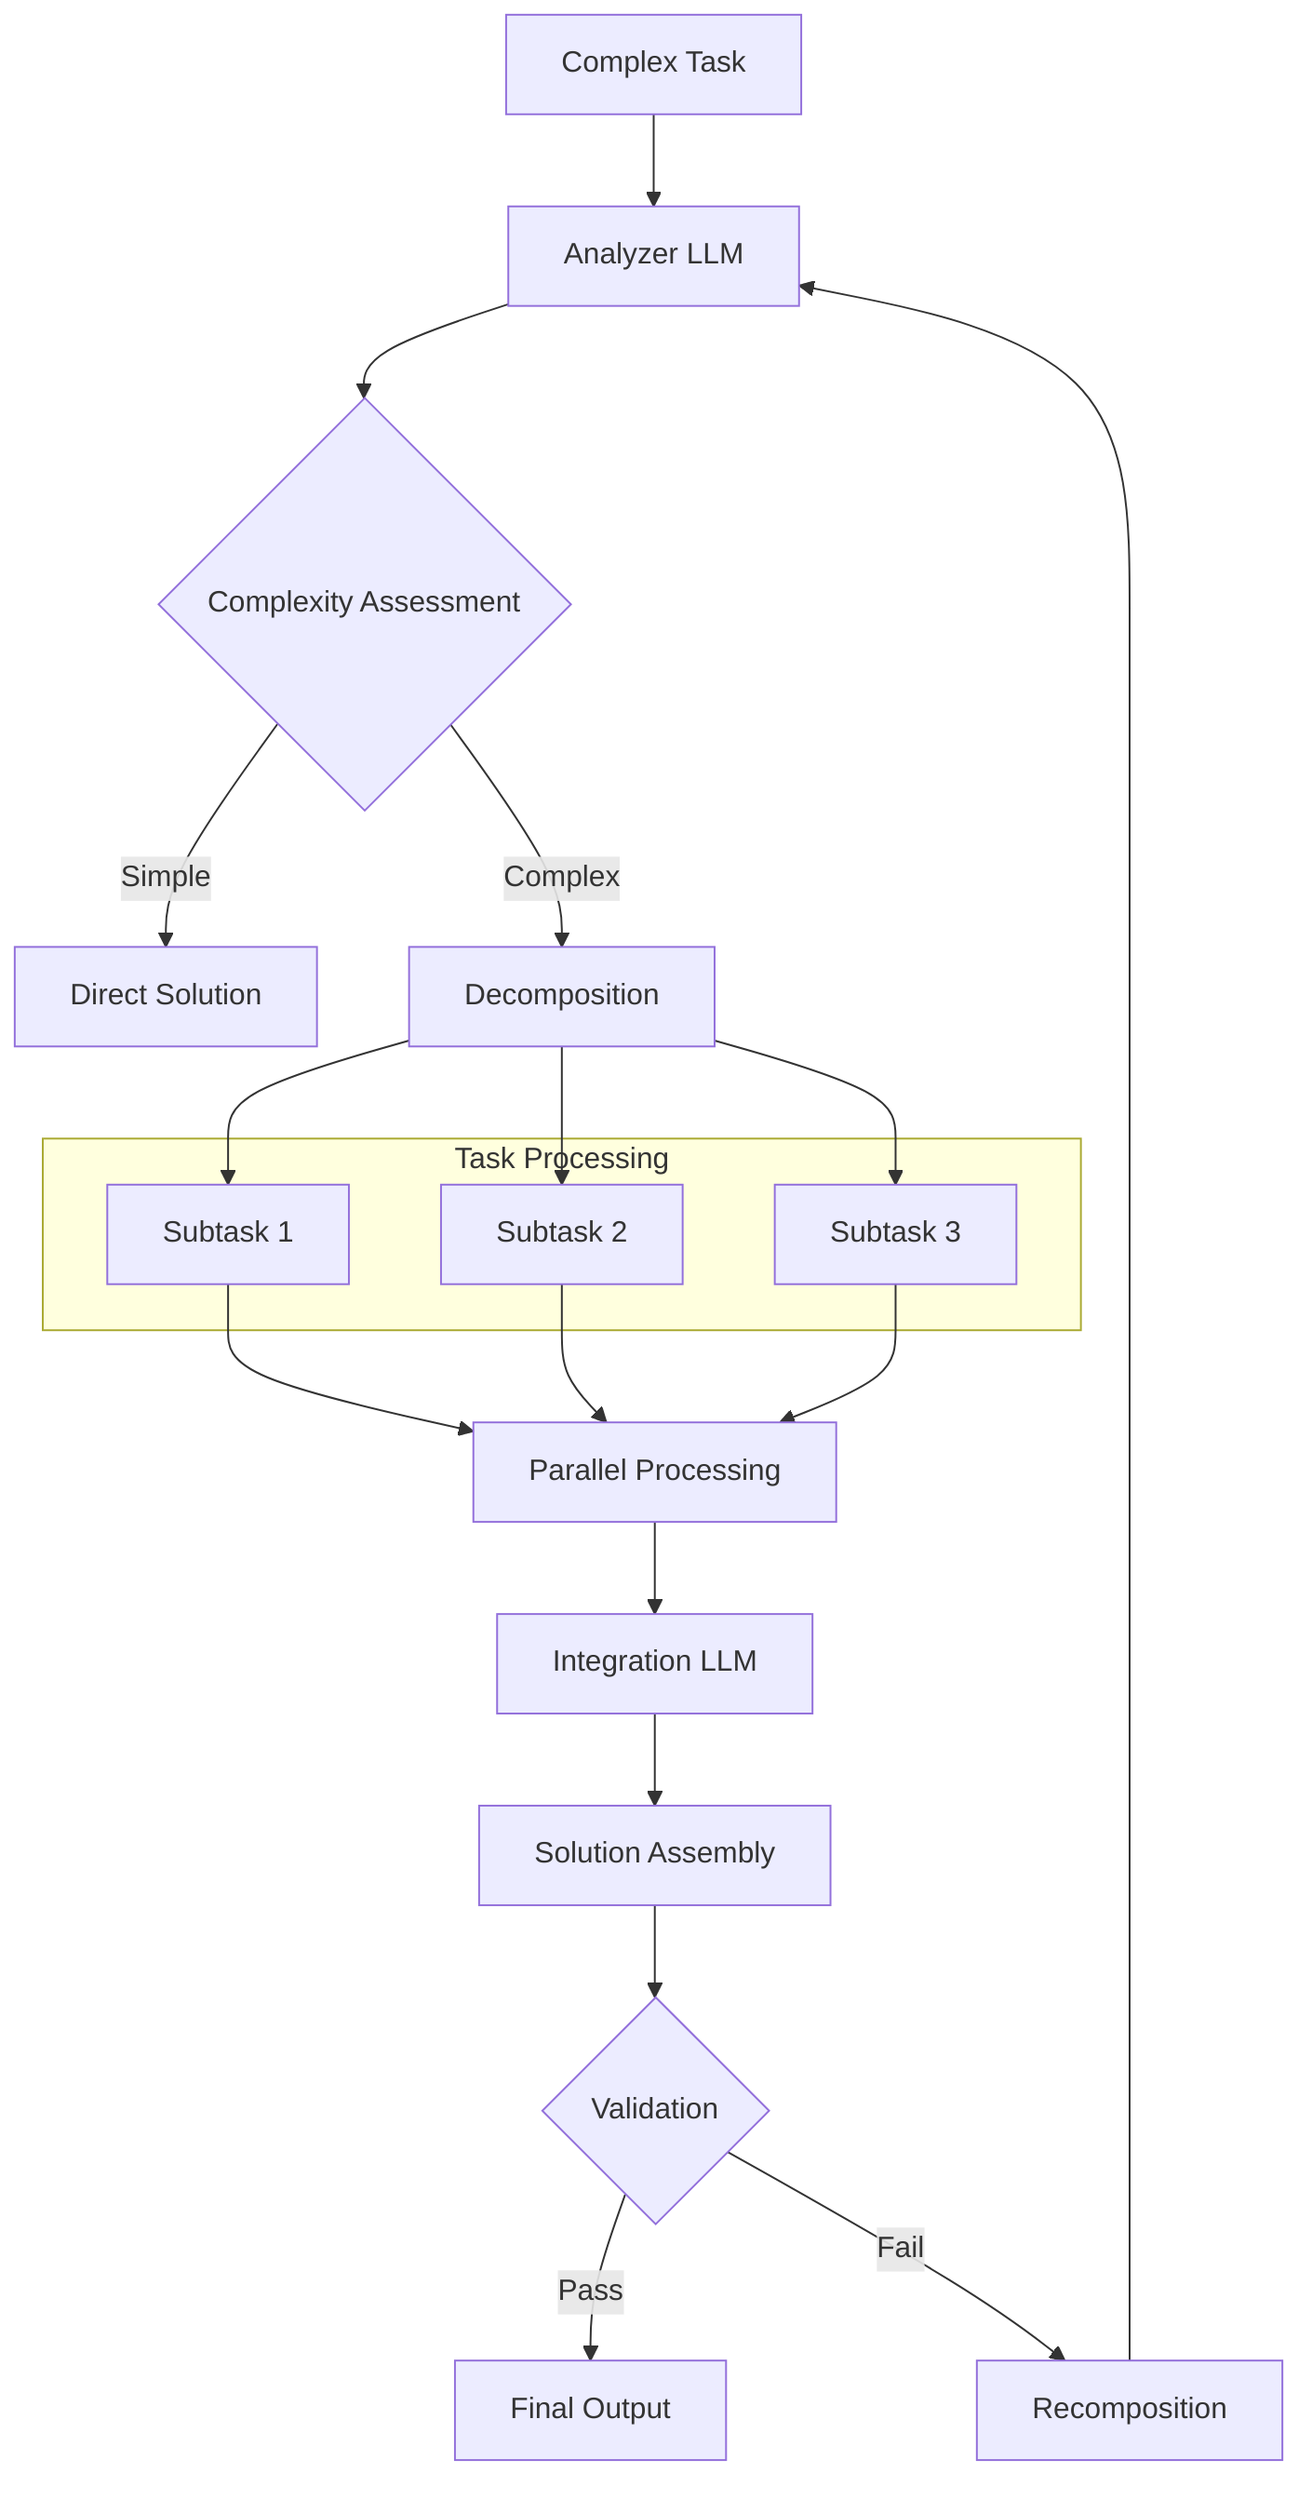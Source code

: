 flowchart TD
    A[Complex Task] --> B[Analyzer LLM]
    B --> C{Complexity Assessment}
    
    C -->|Simple| D[Direct Solution]
    C -->|Complex| E[Decomposition]
    
    E --> F[Subtask 1]
    E --> G[Subtask 2]
    E --> H[Subtask 3]
    
    F --> I[Parallel Processing]
    G --> I
    H --> I
    
    I --> J[Integration LLM]
    J --> K[Solution Assembly]
    
    K --> L{Validation}
    L -->|Pass| M[Final Output]
    L -->|Fail| N[Recomposition]
    N --> B
    
    subgraph Task Processing
        F
        G
        H
    end